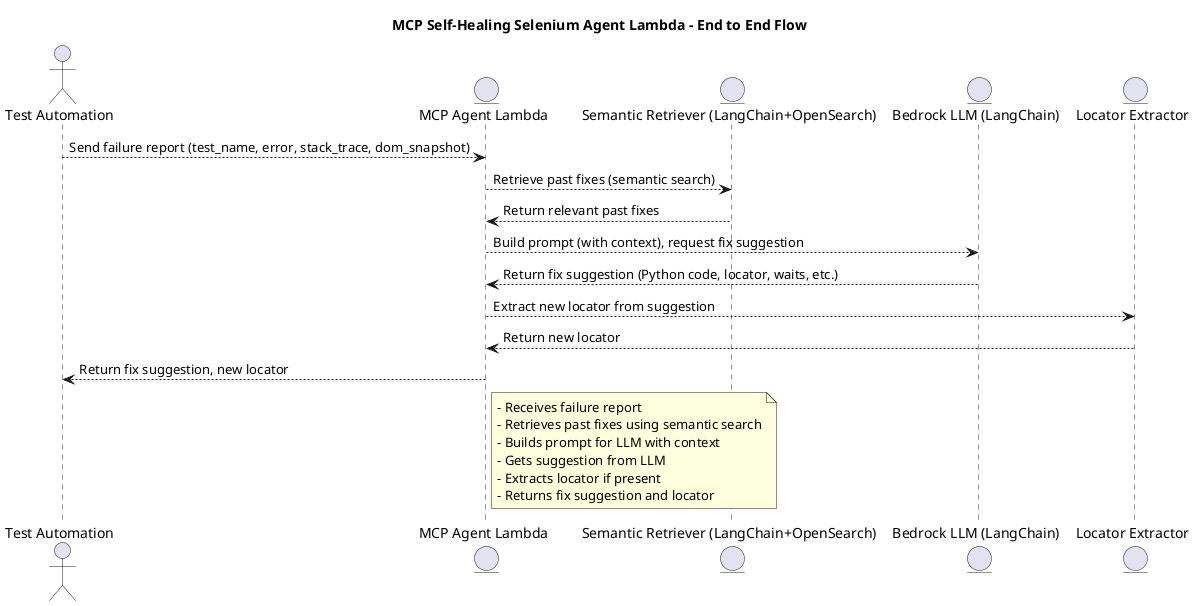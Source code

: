 @startuml MCPAgentLambdaE2E
title MCP Self-Healing Selenium Agent Lambda - End to End Flow


actor "Test Automation" as TestRunner
entity "MCP Agent Lambda" as Lambda
entity "Semantic Retriever (LangChain+OpenSearch)" as Retriever
entity "Bedrock LLM (LangChain)" as LLM
entity "Locator Extractor" as LocatorExtract

TestRunner --> Lambda : Send failure report (test_name, error, stack_trace, dom_snapshot)
Lambda --> Retriever : Retrieve past fixes (semantic search)
Retriever --> Lambda : Return relevant past fixes
Lambda --> LLM : Build prompt (with context), request fix suggestion
LLM --> Lambda : Return fix suggestion (Python code, locator, waits, etc.)
Lambda --> LocatorExtract : Extract new locator from suggestion
LocatorExtract --> Lambda : Return new locator
Lambda --> TestRunner : Return fix suggestion, new locator

note right of Lambda
- Receives failure report
- Retrieves past fixes using semantic search
- Builds prompt for LLM with context
- Gets suggestion from LLM
- Extracts locator if present
- Returns fix suggestion and locator
end note

@enduml